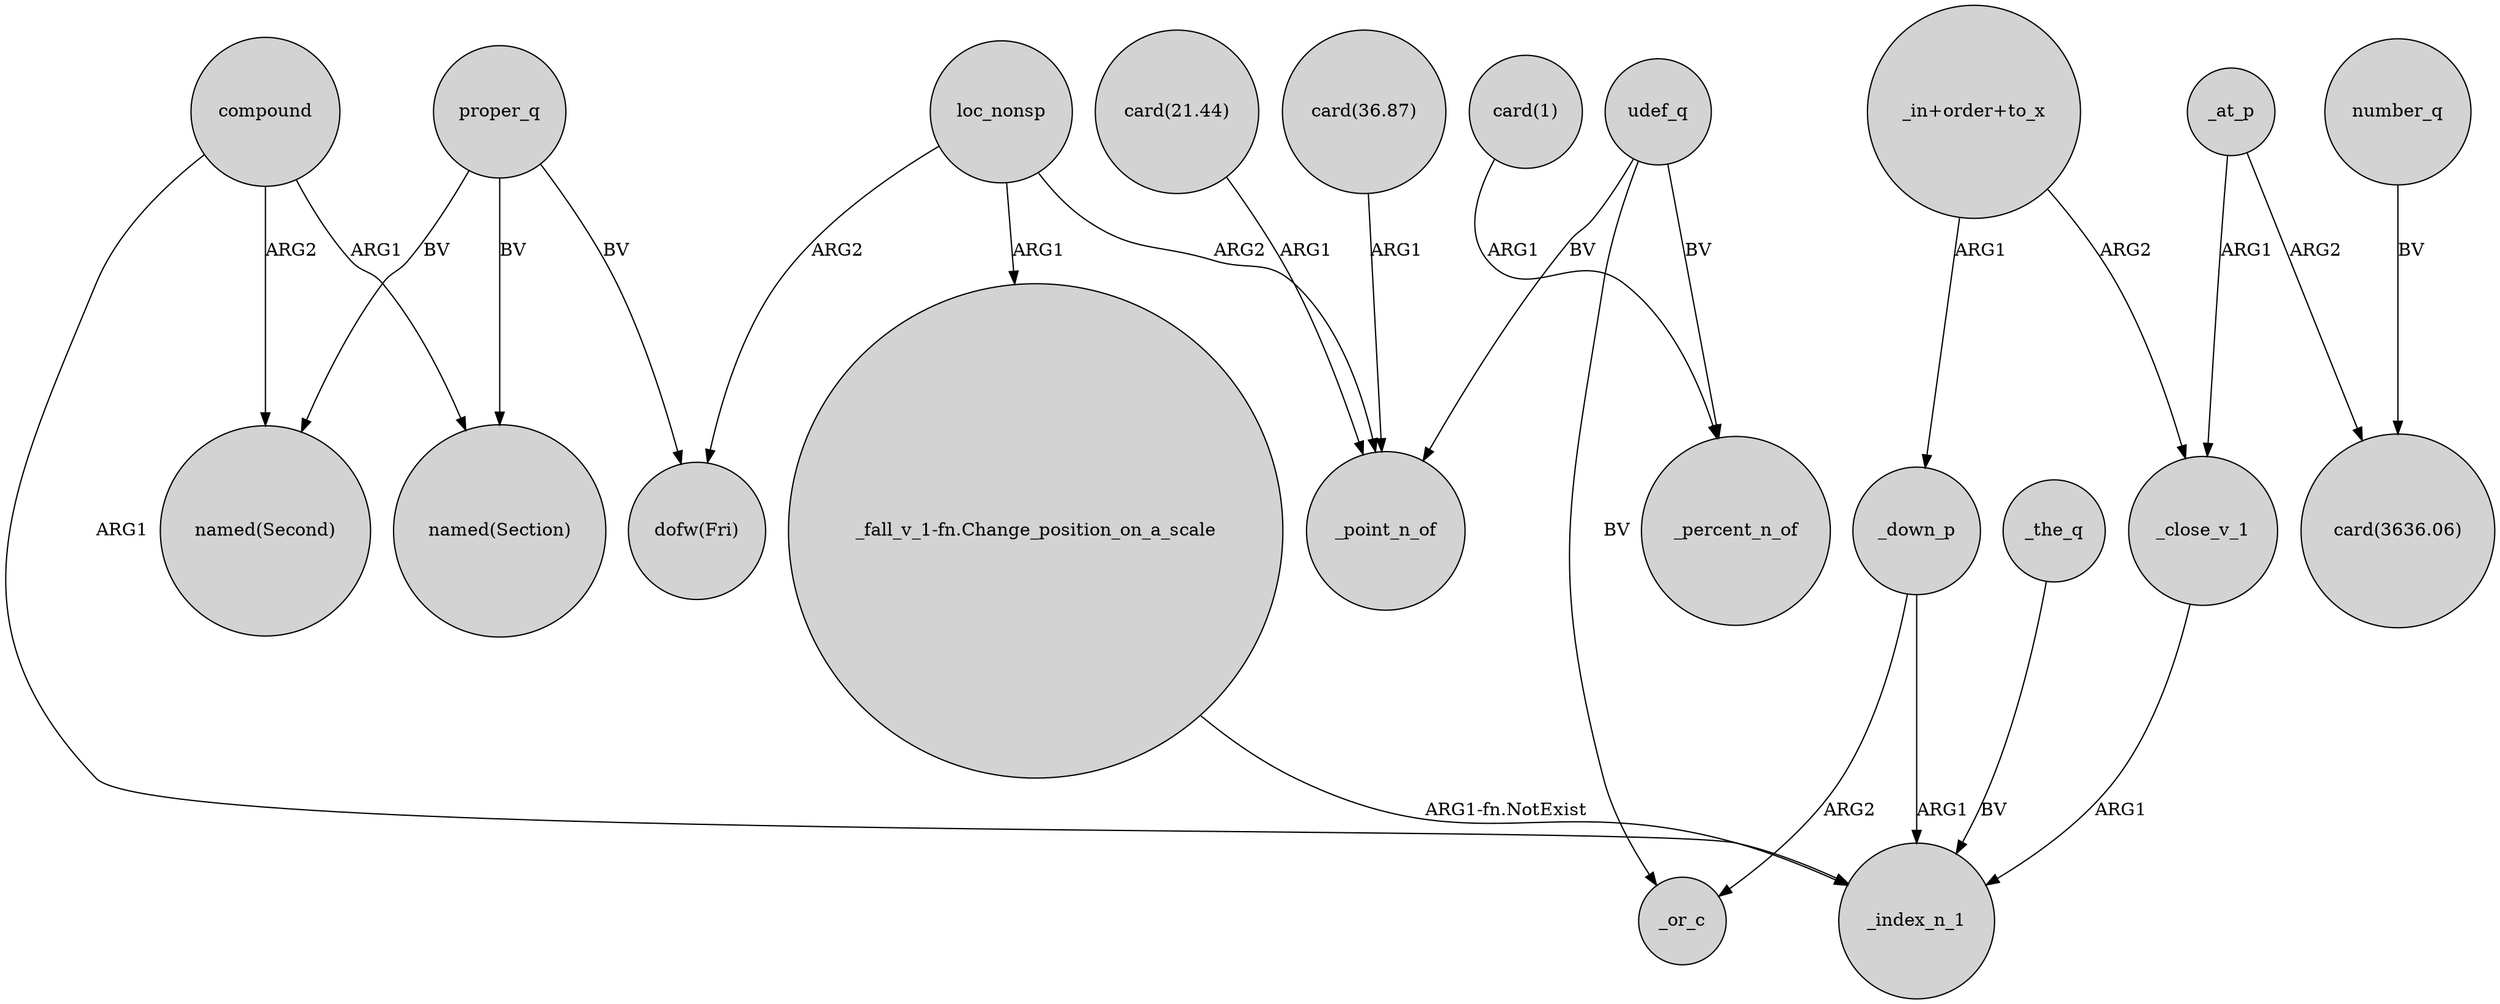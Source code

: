 digraph {
	node [shape=circle style=filled]
	compound -> "named(Second)" [label=ARG2]
	"card(1)" -> _percent_n_of [label=ARG1]
	proper_q -> "dofw(Fri)" [label=BV]
	loc_nonsp -> _point_n_of [label=ARG2]
	"card(21.44)" -> _point_n_of [label=ARG1]
	_close_v_1 -> _index_n_1 [label=ARG1]
	_at_p -> _close_v_1 [label=ARG1]
	_down_p -> _or_c [label=ARG2]
	loc_nonsp -> "_fall_v_1-fn.Change_position_on_a_scale" [label=ARG1]
	proper_q -> "named(Second)" [label=BV]
	udef_q -> _or_c [label=BV]
	loc_nonsp -> "dofw(Fri)" [label=ARG2]
	_down_p -> _index_n_1 [label=ARG1]
	"_fall_v_1-fn.Change_position_on_a_scale" -> _index_n_1 [label="ARG1-fn.NotExist"]
	"_in+order+to_x" -> _down_p [label=ARG1]
	_the_q -> _index_n_1 [label=BV]
	"_in+order+to_x" -> _close_v_1 [label=ARG2]
	udef_q -> _percent_n_of [label=BV]
	proper_q -> "named(Section)" [label=BV]
	number_q -> "card(3636.06)" [label=BV]
	compound -> "named(Section)" [label=ARG1]
	"card(36.87)" -> _point_n_of [label=ARG1]
	_at_p -> "card(3636.06)" [label=ARG2]
	compound -> _index_n_1 [label=ARG1]
	udef_q -> _point_n_of [label=BV]
}
